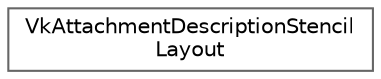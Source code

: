 digraph "类继承关系图"
{
 // LATEX_PDF_SIZE
  bgcolor="transparent";
  edge [fontname=Helvetica,fontsize=10,labelfontname=Helvetica,labelfontsize=10];
  node [fontname=Helvetica,fontsize=10,shape=box,height=0.2,width=0.4];
  rankdir="LR";
  Node0 [id="Node000000",label="VkAttachmentDescriptionStencil\lLayout",height=0.2,width=0.4,color="grey40", fillcolor="white", style="filled",URL="$struct_vk_attachment_description_stencil_layout.html",tooltip=" "];
}
